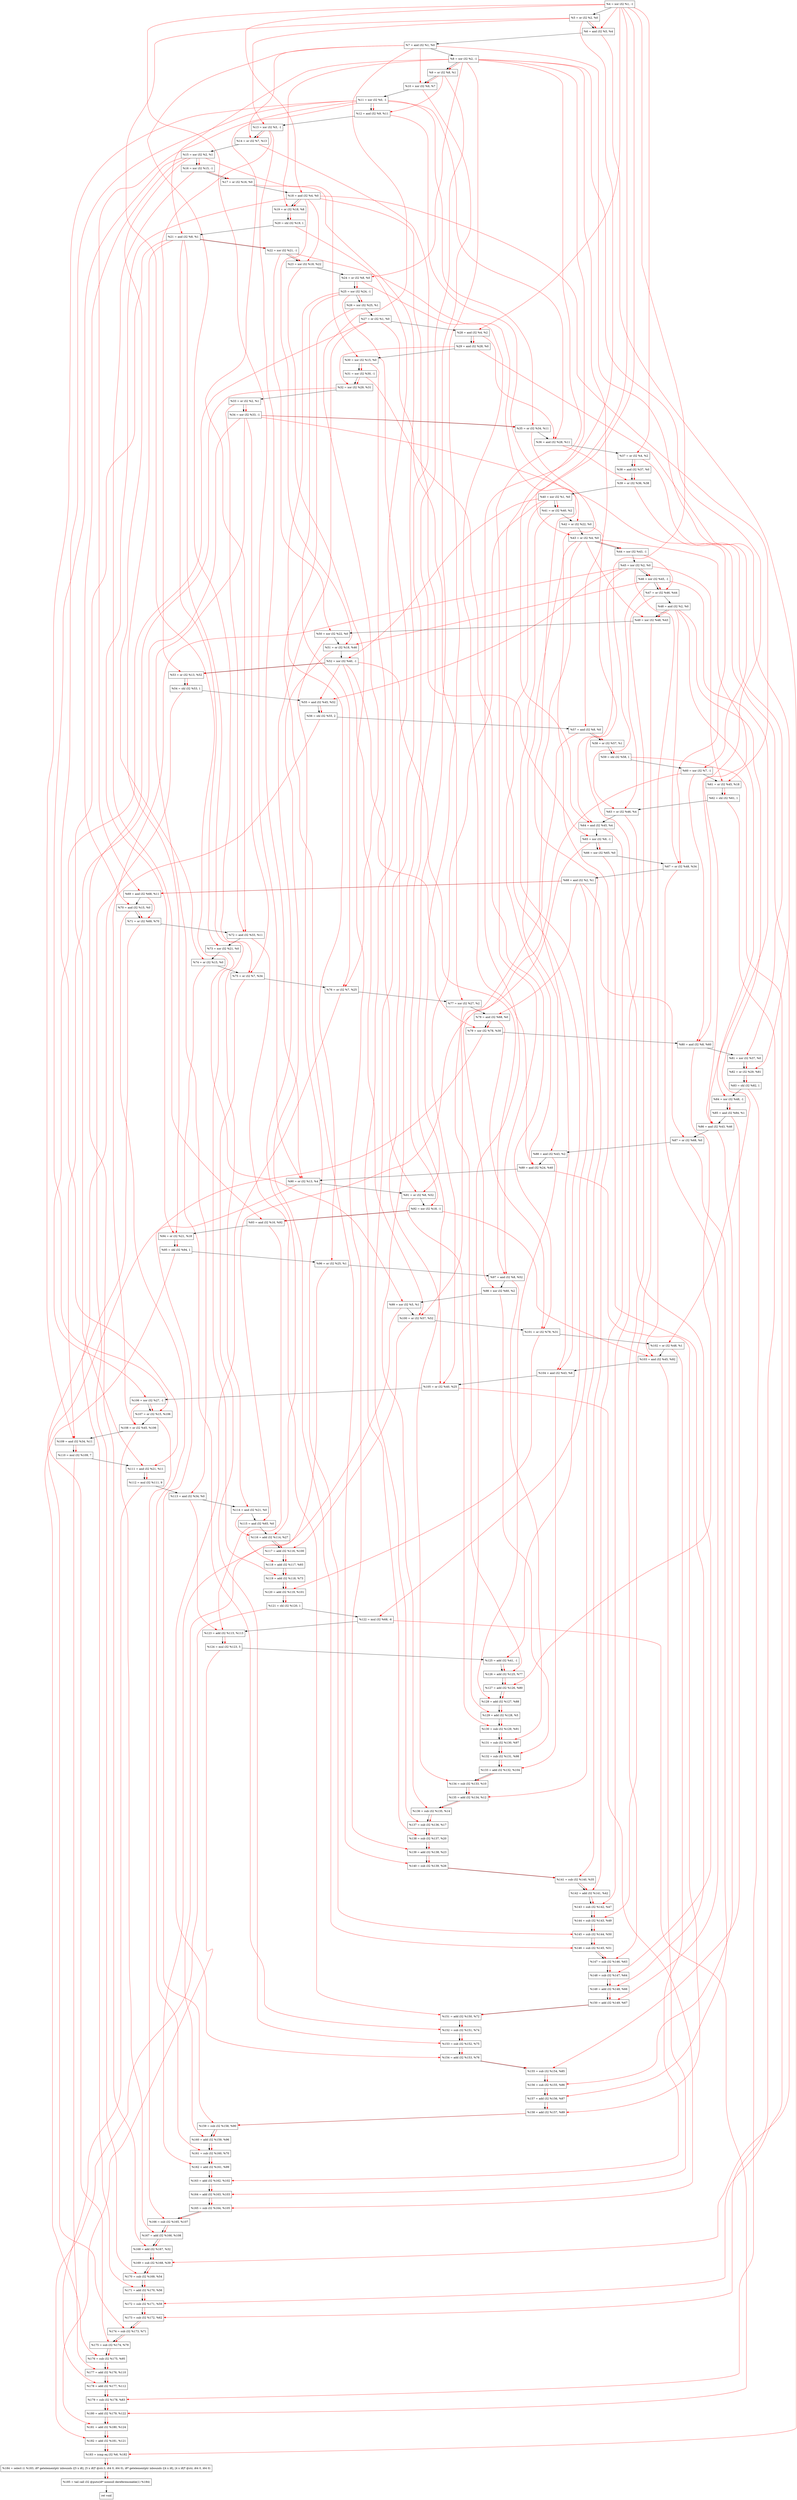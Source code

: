 digraph "DFG for'crackme' function" {
	Node0x194c930[shape=record, label="  %4 = xor i32 %1, -1"];
	Node0x194c9f0[shape=record, label="  %5 = or i32 %2, %0"];
	Node0x194ca60[shape=record, label="  %6 = and i32 %5, %4"];
	Node0x194cad0[shape=record, label="  %7 = and i32 %1, %0"];
	Node0x194cb40[shape=record, label="  %8 = xor i32 %2, -1"];
	Node0x194cbb0[shape=record, label="  %9 = or i32 %8, %1"];
	Node0x194cc20[shape=record, label="  %10 = xor i32 %9, %7"];
	Node0x194cc90[shape=record, label="  %11 = xor i32 %0, -1"];
	Node0x194cd00[shape=record, label="  %12 = and i32 %9, %11"];
	Node0x194cd70[shape=record, label="  %13 = xor i32 %5, -1"];
	Node0x194cde0[shape=record, label="  %14 = or i32 %7, %13"];
	Node0x194ce50[shape=record, label="  %15 = xor i32 %2, %1"];
	Node0x194cec0[shape=record, label="  %16 = xor i32 %15, -1"];
	Node0x194cf30[shape=record, label="  %17 = or i32 %16, %0"];
	Node0x194cfa0[shape=record, label="  %18 = and i32 %4, %0"];
	Node0x194d010[shape=record, label="  %19 = or i32 %18, %8"];
	Node0x194d080[shape=record, label="  %20 = shl i32 %19, 1"];
	Node0x194d0f0[shape=record, label="  %21 = and i32 %8, %1"];
	Node0x194d160[shape=record, label="  %22 = xor i32 %21, -1"];
	Node0x194d1d0[shape=record, label="  %23 = xor i32 %18, %22"];
	Node0x194d240[shape=record, label="  %24 = or i32 %8, %0"];
	Node0x194d2b0[shape=record, label="  %25 = xor i32 %24, -1"];
	Node0x194d320[shape=record, label="  %26 = xor i32 %25, %1"];
	Node0x194d390[shape=record, label="  %27 = or i32 %1, %0"];
	Node0x194d400[shape=record, label="  %28 = and i32 %4, %2"];
	Node0x194d470[shape=record, label="  %29 = and i32 %28, %0"];
	Node0x194d4e0[shape=record, label="  %30 = xor i32 %15, %0"];
	Node0x194d550[shape=record, label="  %31 = xor i32 %30, -1"];
	Node0x194d5c0[shape=record, label="  %32 = xor i32 %29, %31"];
	Node0x194d840[shape=record, label="  %33 = or i32 %2, %1"];
	Node0x194d8b0[shape=record, label="  %34 = xor i32 %33, -1"];
	Node0x194d920[shape=record, label="  %35 = or i32 %34, %11"];
	Node0x194d990[shape=record, label="  %36 = and i32 %28, %11"];
	Node0x194da00[shape=record, label="  %37 = or i32 %4, %2"];
	Node0x194da70[shape=record, label="  %38 = and i32 %37, %0"];
	Node0x194dae0[shape=record, label="  %39 = or i32 %36, %38"];
	Node0x194db50[shape=record, label="  %40 = xor i32 %1, %0"];
	Node0x194dbc0[shape=record, label="  %41 = or i32 %40, %2"];
	Node0x194dc30[shape=record, label="  %42 = or i32 %22, %0"];
	Node0x194dca0[shape=record, label="  %43 = or i32 %4, %0"];
	Node0x194dd10[shape=record, label="  %44 = xor i32 %43, -1"];
	Node0x194dd80[shape=record, label="  %45 = xor i32 %2, %0"];
	Node0x194ddf0[shape=record, label="  %46 = xor i32 %45, -1"];
	Node0x194de60[shape=record, label="  %47 = or i32 %46, %44"];
	Node0x194ded0[shape=record, label="  %48 = and i32 %2, %0"];
	Node0x194df40[shape=record, label="  %49 = xor i32 %48, %43"];
	Node0x194dfb0[shape=record, label="  %50 = xor i32 %22, %0"];
	Node0x194e020[shape=record, label="  %51 = or i32 %18, %46"];
	Node0x194e090[shape=record, label="  %52 = xor i32 %40, -1"];
	Node0x194e100[shape=record, label="  %53 = or i32 %13, %52"];
	Node0x194e170[shape=record, label="  %54 = shl i32 %53, 1"];
	Node0x194e1e0[shape=record, label="  %55 = and i32 %45, %52"];
	Node0x194e280[shape=record, label="  %56 = shl i32 %55, 2"];
	Node0x194e2f0[shape=record, label="  %57 = and i32 %8, %0"];
	Node0x194e360[shape=record, label="  %58 = or i32 %57, %1"];
	Node0x194e3d0[shape=record, label="  %59 = shl i32 %58, 1"];
	Node0x194e440[shape=record, label="  %60 = xor i32 %7, -1"];
	Node0x194e4b0[shape=record, label="  %61 = or i32 %45, %18"];
	Node0x194e520[shape=record, label="  %62 = shl i32 %61, 1"];
	Node0x194e590[shape=record, label="  %63 = or i32 %46, %4"];
	Node0x194e600[shape=record, label="  %64 = and i32 %45, %4"];
	Node0x194ea80[shape=record, label="  %65 = xor i32 %9, -1"];
	Node0x194eaf0[shape=record, label="  %66 = xor i32 %65, %0"];
	Node0x194eb60[shape=record, label="  %67 = or i32 %48, %34"];
	Node0x194ebd0[shape=record, label="  %68 = and i32 %2, %1"];
	Node0x194ec40[shape=record, label="  %69 = and i32 %68, %11"];
	Node0x194ecb0[shape=record, label="  %70 = and i32 %15, %0"];
	Node0x194ed20[shape=record, label="  %71 = or i32 %69, %70"];
	Node0x194ed90[shape=record, label="  %72 = and i32 %33, %11"];
	Node0x194ee00[shape=record, label="  %73 = xor i32 %21, %0"];
	Node0x194ee70[shape=record, label="  %74 = or i32 %15, %0"];
	Node0x194eee0[shape=record, label="  %75 = or i32 %7, %34"];
	Node0x194ef50[shape=record, label="  %76 = or i32 %7, %25"];
	Node0x194efc0[shape=record, label="  %77 = xor i32 %27, %2"];
	Node0x194f030[shape=record, label="  %78 = and i32 %68, %0"];
	Node0x194f0a0[shape=record, label="  %79 = xor i32 %78, %30"];
	Node0x194f110[shape=record, label="  %80 = and i32 %8, %60"];
	Node0x194f180[shape=record, label="  %81 = xor i32 %37, %0"];
	Node0x194f1f0[shape=record, label="  %82 = or i32 %29, %81"];
	Node0x194f260[shape=record, label="  %83 = shl i32 %82, 1"];
	Node0x194f2d0[shape=record, label="  %84 = xor i32 %48, -1"];
	Node0x194f340[shape=record, label="  %85 = and i32 %84, %1"];
	Node0x194f3b0[shape=record, label="  %86 = and i32 %43, %46"];
	Node0x194f420[shape=record, label="  %87 = or i32 %68, %0"];
	Node0x194f490[shape=record, label="  %88 = and i32 %43, %2"];
	Node0x194f500[shape=record, label="  %89 = and i32 %24, %40"];
	Node0x194f570[shape=record, label="  %90 = or i32 %13, %4"];
	Node0x194f5e0[shape=record, label="  %91 = or i32 %8, %52"];
	Node0x194f650[shape=record, label="  %92 = xor i32 %18, -1"];
	Node0x194f6c0[shape=record, label="  %93 = and i32 %16, %92"];
	Node0x194f730[shape=record, label="  %94 = or i32 %21, %18"];
	Node0x194f7a0[shape=record, label="  %95 = shl i32 %94, 1"];
	Node0x194f810[shape=record, label="  %96 = or i32 %25, %1"];
	Node0x194f880[shape=record, label="  %97 = and i32 %8, %52"];
	Node0x194f8f0[shape=record, label="  %98 = xor i32 %60, %2"];
	Node0x194f960[shape=record, label="  %99 = xor i32 %5, %1"];
	Node0x194f9d0[shape=record, label="  %100 = or i32 %57, %52"];
	Node0x194fa40[shape=record, label="  %101 = or i32 %78, %31"];
	Node0x194fab0[shape=record, label="  %102 = or i32 %48, %1"];
	Node0x194fb20[shape=record, label="  %103 = and i32 %45, %92"];
	Node0x194fb90[shape=record, label="  %104 = and i32 %43, %8"];
	Node0x194fc00[shape=record, label="  %105 = or i32 %40, %25"];
	Node0x194fc70[shape=record, label="  %106 = xor i32 %27, -1"];
	Node0x194fce0[shape=record, label="  %107 = or i32 %15, %106"];
	Node0x194fd50[shape=record, label="  %108 = or i32 %45, %106"];
	Node0x194fdc0[shape=record, label="  %109 = and i32 %34, %11"];
	Node0x194fe60[shape=record, label="  %110 = mul i32 %109, 7"];
	Node0x194fed0[shape=record, label="  %111 = and i32 %21, %11"];
	Node0x194ff70[shape=record, label="  %112 = mul i32 %111, 9"];
	Node0x194ffe0[shape=record, label="  %113 = and i32 %34, %0"];
	Node0x1950050[shape=record, label="  %114 = and i32 %21, %0"];
	Node0x19500c0[shape=record, label="  %115 = and i32 %65, %0"];
	Node0x1950130[shape=record, label="  %116 = add i32 %114, %27"];
	Node0x19501a0[shape=record, label="  %117 = add i32 %116, %100"];
	Node0x1950210[shape=record, label="  %118 = add i32 %117, %93"];
	Node0x1950280[shape=record, label="  %119 = add i32 %118, %73"];
	Node0x19502f0[shape=record, label="  %120 = add i32 %119, %101"];
	Node0x1950360[shape=record, label="  %121 = shl i32 %120, 1"];
	Node0x1950400[shape=record, label="  %122 = mul i32 %68, -6"];
	Node0x1950470[shape=record, label="  %123 = add i32 %115, %113"];
	Node0x1950510[shape=record, label="  %124 = mul i32 %123, 5"];
	Node0x1950580[shape=record, label="  %125 = add i32 %41, -1"];
	Node0x19505f0[shape=record, label="  %126 = add i32 %125, %77"];
	Node0x1950660[shape=record, label="  %127 = add i32 %126, %80"];
	Node0x19506d0[shape=record, label="  %128 = add i32 %127, %88"];
	Node0x1950f50[shape=record, label="  %129 = add i32 %128, %5"];
	Node0x1950fc0[shape=record, label="  %130 = sub i32 %129, %91"];
	Node0x1951030[shape=record, label="  %131 = sub i32 %130, %97"];
	Node0x19510a0[shape=record, label="  %132 = sub i32 %131, %98"];
	Node0x1951110[shape=record, label="  %133 = add i32 %132, %104"];
	Node0x1951180[shape=record, label="  %134 = sub i32 %133, %10"];
	Node0x19511f0[shape=record, label="  %135 = add i32 %134, %12"];
	Node0x1951260[shape=record, label="  %136 = sub i32 %135, %14"];
	Node0x19512d0[shape=record, label="  %137 = sub i32 %136, %17"];
	Node0x1951340[shape=record, label="  %138 = sub i32 %137, %20"];
	Node0x19513b0[shape=record, label="  %139 = add i32 %138, %23"];
	Node0x1951420[shape=record, label="  %140 = sub i32 %139, %26"];
	Node0x1951490[shape=record, label="  %141 = sub i32 %140, %35"];
	Node0x1951500[shape=record, label="  %142 = add i32 %141, %42"];
	Node0x1951570[shape=record, label="  %143 = sub i32 %142, %47"];
	Node0x19515e0[shape=record, label="  %144 = sub i32 %143, %49"];
	Node0x1951650[shape=record, label="  %145 = sub i32 %144, %50"];
	Node0x19516c0[shape=record, label="  %146 = sub i32 %145, %51"];
	Node0x1951730[shape=record, label="  %147 = sub i32 %146, %63"];
	Node0x19517a0[shape=record, label="  %148 = sub i32 %147, %64"];
	Node0x1951810[shape=record, label="  %149 = add i32 %148, %66"];
	Node0x1951880[shape=record, label="  %150 = add i32 %149, %67"];
	Node0x19518f0[shape=record, label="  %151 = add i32 %150, %72"];
	Node0x1951960[shape=record, label="  %152 = sub i32 %151, %74"];
	Node0x19519d0[shape=record, label="  %153 = sub i32 %152, %75"];
	Node0x1951a40[shape=record, label="  %154 = add i32 %153, %76"];
	Node0x1951ab0[shape=record, label="  %155 = sub i32 %154, %85"];
	Node0x1951b20[shape=record, label="  %156 = sub i32 %155, %86"];
	Node0x1951b90[shape=record, label="  %157 = add i32 %156, %87"];
	Node0x1951c00[shape=record, label="  %158 = add i32 %157, %89"];
	Node0x1951c70[shape=record, label="  %159 = sub i32 %158, %90"];
	Node0x1951ce0[shape=record, label="  %160 = add i32 %159, %96"];
	Node0x1951d50[shape=record, label="  %161 = sub i32 %160, %70"];
	Node0x1951dc0[shape=record, label="  %162 = add i32 %161, %99"];
	Node0x1951e30[shape=record, label="  %163 = add i32 %162, %102"];
	Node0x1951ea0[shape=record, label="  %164 = add i32 %163, %103"];
	Node0x1951f10[shape=record, label="  %165 = sub i32 %164, %105"];
	Node0x1951f80[shape=record, label="  %166 = sub i32 %165, %107"];
	Node0x1951ff0[shape=record, label="  %167 = add i32 %166, %108"];
	Node0x1952060[shape=record, label="  %168 = add i32 %167, %32"];
	Node0x19520d0[shape=record, label="  %169 = sub i32 %168, %39"];
	Node0x1952140[shape=record, label="  %170 = sub i32 %169, %54"];
	Node0x19521b0[shape=record, label="  %171 = add i32 %170, %56"];
	Node0x1952220[shape=record, label="  %172 = sub i32 %171, %59"];
	Node0x1952290[shape=record, label="  %173 = sub i32 %172, %62"];
	Node0x1952300[shape=record, label="  %174 = sub i32 %173, %71"];
	Node0x1952370[shape=record, label="  %175 = sub i32 %174, %79"];
	Node0x19523e0[shape=record, label="  %176 = sub i32 %175, %95"];
	Node0x1952450[shape=record, label="  %177 = add i32 %176, %110"];
	Node0x19524c0[shape=record, label="  %178 = add i32 %177, %112"];
	Node0x1952530[shape=record, label="  %179 = sub i32 %178, %83"];
	Node0x19525a0[shape=record, label="  %180 = add i32 %179, %122"];
	Node0x1952610[shape=record, label="  %181 = add i32 %180, %124"];
	Node0x1952680[shape=record, label="  %182 = add i32 %181, %121"];
	Node0x19526f0[shape=record, label="  %183 = icmp eq i32 %6, %182"];
	Node0x18ec268[shape=record, label="  %184 = select i1 %183, i8* getelementptr inbounds ([5 x i8], [5 x i8]* @str.3, i64 0, i64 0), i8* getelementptr inbounds ([4 x i8], [4 x i8]* @str, i64 0, i64 0)"];
	Node0x1952980[shape=record, label="  %185 = tail call i32 @puts(i8* nonnull dereferenceable(1) %184)"];
	Node0x19529d0[shape=record, label="  ret void"];
	Node0x194c930 -> Node0x194c9f0;
	Node0x194c9f0 -> Node0x194ca60;
	Node0x194ca60 -> Node0x194cad0;
	Node0x194cad0 -> Node0x194cb40;
	Node0x194cb40 -> Node0x194cbb0;
	Node0x194cbb0 -> Node0x194cc20;
	Node0x194cc20 -> Node0x194cc90;
	Node0x194cc90 -> Node0x194cd00;
	Node0x194cd00 -> Node0x194cd70;
	Node0x194cd70 -> Node0x194cde0;
	Node0x194cde0 -> Node0x194ce50;
	Node0x194ce50 -> Node0x194cec0;
	Node0x194cec0 -> Node0x194cf30;
	Node0x194cf30 -> Node0x194cfa0;
	Node0x194cfa0 -> Node0x194d010;
	Node0x194d010 -> Node0x194d080;
	Node0x194d080 -> Node0x194d0f0;
	Node0x194d0f0 -> Node0x194d160;
	Node0x194d160 -> Node0x194d1d0;
	Node0x194d1d0 -> Node0x194d240;
	Node0x194d240 -> Node0x194d2b0;
	Node0x194d2b0 -> Node0x194d320;
	Node0x194d320 -> Node0x194d390;
	Node0x194d390 -> Node0x194d400;
	Node0x194d400 -> Node0x194d470;
	Node0x194d470 -> Node0x194d4e0;
	Node0x194d4e0 -> Node0x194d550;
	Node0x194d550 -> Node0x194d5c0;
	Node0x194d5c0 -> Node0x194d840;
	Node0x194d840 -> Node0x194d8b0;
	Node0x194d8b0 -> Node0x194d920;
	Node0x194d920 -> Node0x194d990;
	Node0x194d990 -> Node0x194da00;
	Node0x194da00 -> Node0x194da70;
	Node0x194da70 -> Node0x194dae0;
	Node0x194dae0 -> Node0x194db50;
	Node0x194db50 -> Node0x194dbc0;
	Node0x194dbc0 -> Node0x194dc30;
	Node0x194dc30 -> Node0x194dca0;
	Node0x194dca0 -> Node0x194dd10;
	Node0x194dd10 -> Node0x194dd80;
	Node0x194dd80 -> Node0x194ddf0;
	Node0x194ddf0 -> Node0x194de60;
	Node0x194de60 -> Node0x194ded0;
	Node0x194ded0 -> Node0x194df40;
	Node0x194df40 -> Node0x194dfb0;
	Node0x194dfb0 -> Node0x194e020;
	Node0x194e020 -> Node0x194e090;
	Node0x194e090 -> Node0x194e100;
	Node0x194e100 -> Node0x194e170;
	Node0x194e170 -> Node0x194e1e0;
	Node0x194e1e0 -> Node0x194e280;
	Node0x194e280 -> Node0x194e2f0;
	Node0x194e2f0 -> Node0x194e360;
	Node0x194e360 -> Node0x194e3d0;
	Node0x194e3d0 -> Node0x194e440;
	Node0x194e440 -> Node0x194e4b0;
	Node0x194e4b0 -> Node0x194e520;
	Node0x194e520 -> Node0x194e590;
	Node0x194e590 -> Node0x194e600;
	Node0x194e600 -> Node0x194ea80;
	Node0x194ea80 -> Node0x194eaf0;
	Node0x194eaf0 -> Node0x194eb60;
	Node0x194eb60 -> Node0x194ebd0;
	Node0x194ebd0 -> Node0x194ec40;
	Node0x194ec40 -> Node0x194ecb0;
	Node0x194ecb0 -> Node0x194ed20;
	Node0x194ed20 -> Node0x194ed90;
	Node0x194ed90 -> Node0x194ee00;
	Node0x194ee00 -> Node0x194ee70;
	Node0x194ee70 -> Node0x194eee0;
	Node0x194eee0 -> Node0x194ef50;
	Node0x194ef50 -> Node0x194efc0;
	Node0x194efc0 -> Node0x194f030;
	Node0x194f030 -> Node0x194f0a0;
	Node0x194f0a0 -> Node0x194f110;
	Node0x194f110 -> Node0x194f180;
	Node0x194f180 -> Node0x194f1f0;
	Node0x194f1f0 -> Node0x194f260;
	Node0x194f260 -> Node0x194f2d0;
	Node0x194f2d0 -> Node0x194f340;
	Node0x194f340 -> Node0x194f3b0;
	Node0x194f3b0 -> Node0x194f420;
	Node0x194f420 -> Node0x194f490;
	Node0x194f490 -> Node0x194f500;
	Node0x194f500 -> Node0x194f570;
	Node0x194f570 -> Node0x194f5e0;
	Node0x194f5e0 -> Node0x194f650;
	Node0x194f650 -> Node0x194f6c0;
	Node0x194f6c0 -> Node0x194f730;
	Node0x194f730 -> Node0x194f7a0;
	Node0x194f7a0 -> Node0x194f810;
	Node0x194f810 -> Node0x194f880;
	Node0x194f880 -> Node0x194f8f0;
	Node0x194f8f0 -> Node0x194f960;
	Node0x194f960 -> Node0x194f9d0;
	Node0x194f9d0 -> Node0x194fa40;
	Node0x194fa40 -> Node0x194fab0;
	Node0x194fab0 -> Node0x194fb20;
	Node0x194fb20 -> Node0x194fb90;
	Node0x194fb90 -> Node0x194fc00;
	Node0x194fc00 -> Node0x194fc70;
	Node0x194fc70 -> Node0x194fce0;
	Node0x194fce0 -> Node0x194fd50;
	Node0x194fd50 -> Node0x194fdc0;
	Node0x194fdc0 -> Node0x194fe60;
	Node0x194fe60 -> Node0x194fed0;
	Node0x194fed0 -> Node0x194ff70;
	Node0x194ff70 -> Node0x194ffe0;
	Node0x194ffe0 -> Node0x1950050;
	Node0x1950050 -> Node0x19500c0;
	Node0x19500c0 -> Node0x1950130;
	Node0x1950130 -> Node0x19501a0;
	Node0x19501a0 -> Node0x1950210;
	Node0x1950210 -> Node0x1950280;
	Node0x1950280 -> Node0x19502f0;
	Node0x19502f0 -> Node0x1950360;
	Node0x1950360 -> Node0x1950400;
	Node0x1950400 -> Node0x1950470;
	Node0x1950470 -> Node0x1950510;
	Node0x1950510 -> Node0x1950580;
	Node0x1950580 -> Node0x19505f0;
	Node0x19505f0 -> Node0x1950660;
	Node0x1950660 -> Node0x19506d0;
	Node0x19506d0 -> Node0x1950f50;
	Node0x1950f50 -> Node0x1950fc0;
	Node0x1950fc0 -> Node0x1951030;
	Node0x1951030 -> Node0x19510a0;
	Node0x19510a0 -> Node0x1951110;
	Node0x1951110 -> Node0x1951180;
	Node0x1951180 -> Node0x19511f0;
	Node0x19511f0 -> Node0x1951260;
	Node0x1951260 -> Node0x19512d0;
	Node0x19512d0 -> Node0x1951340;
	Node0x1951340 -> Node0x19513b0;
	Node0x19513b0 -> Node0x1951420;
	Node0x1951420 -> Node0x1951490;
	Node0x1951490 -> Node0x1951500;
	Node0x1951500 -> Node0x1951570;
	Node0x1951570 -> Node0x19515e0;
	Node0x19515e0 -> Node0x1951650;
	Node0x1951650 -> Node0x19516c0;
	Node0x19516c0 -> Node0x1951730;
	Node0x1951730 -> Node0x19517a0;
	Node0x19517a0 -> Node0x1951810;
	Node0x1951810 -> Node0x1951880;
	Node0x1951880 -> Node0x19518f0;
	Node0x19518f0 -> Node0x1951960;
	Node0x1951960 -> Node0x19519d0;
	Node0x19519d0 -> Node0x1951a40;
	Node0x1951a40 -> Node0x1951ab0;
	Node0x1951ab0 -> Node0x1951b20;
	Node0x1951b20 -> Node0x1951b90;
	Node0x1951b90 -> Node0x1951c00;
	Node0x1951c00 -> Node0x1951c70;
	Node0x1951c70 -> Node0x1951ce0;
	Node0x1951ce0 -> Node0x1951d50;
	Node0x1951d50 -> Node0x1951dc0;
	Node0x1951dc0 -> Node0x1951e30;
	Node0x1951e30 -> Node0x1951ea0;
	Node0x1951ea0 -> Node0x1951f10;
	Node0x1951f10 -> Node0x1951f80;
	Node0x1951f80 -> Node0x1951ff0;
	Node0x1951ff0 -> Node0x1952060;
	Node0x1952060 -> Node0x19520d0;
	Node0x19520d0 -> Node0x1952140;
	Node0x1952140 -> Node0x19521b0;
	Node0x19521b0 -> Node0x1952220;
	Node0x1952220 -> Node0x1952290;
	Node0x1952290 -> Node0x1952300;
	Node0x1952300 -> Node0x1952370;
	Node0x1952370 -> Node0x19523e0;
	Node0x19523e0 -> Node0x1952450;
	Node0x1952450 -> Node0x19524c0;
	Node0x19524c0 -> Node0x1952530;
	Node0x1952530 -> Node0x19525a0;
	Node0x19525a0 -> Node0x1952610;
	Node0x1952610 -> Node0x1952680;
	Node0x1952680 -> Node0x19526f0;
	Node0x19526f0 -> Node0x18ec268;
	Node0x18ec268 -> Node0x1952980;
	Node0x1952980 -> Node0x19529d0;
edge [color=red]
	Node0x194c9f0 -> Node0x194ca60;
	Node0x194c930 -> Node0x194ca60;
	Node0x194cb40 -> Node0x194cbb0;
	Node0x194cbb0 -> Node0x194cc20;
	Node0x194cad0 -> Node0x194cc20;
	Node0x194cbb0 -> Node0x194cd00;
	Node0x194cc90 -> Node0x194cd00;
	Node0x194c9f0 -> Node0x194cd70;
	Node0x194cad0 -> Node0x194cde0;
	Node0x194cd70 -> Node0x194cde0;
	Node0x194ce50 -> Node0x194cec0;
	Node0x194cec0 -> Node0x194cf30;
	Node0x194c930 -> Node0x194cfa0;
	Node0x194cfa0 -> Node0x194d010;
	Node0x194cb40 -> Node0x194d010;
	Node0x194d010 -> Node0x194d080;
	Node0x194cb40 -> Node0x194d0f0;
	Node0x194d0f0 -> Node0x194d160;
	Node0x194cfa0 -> Node0x194d1d0;
	Node0x194d160 -> Node0x194d1d0;
	Node0x194cb40 -> Node0x194d240;
	Node0x194d240 -> Node0x194d2b0;
	Node0x194d2b0 -> Node0x194d320;
	Node0x194c930 -> Node0x194d400;
	Node0x194d400 -> Node0x194d470;
	Node0x194ce50 -> Node0x194d4e0;
	Node0x194d4e0 -> Node0x194d550;
	Node0x194d470 -> Node0x194d5c0;
	Node0x194d550 -> Node0x194d5c0;
	Node0x194d840 -> Node0x194d8b0;
	Node0x194d8b0 -> Node0x194d920;
	Node0x194cc90 -> Node0x194d920;
	Node0x194d400 -> Node0x194d990;
	Node0x194cc90 -> Node0x194d990;
	Node0x194c930 -> Node0x194da00;
	Node0x194da00 -> Node0x194da70;
	Node0x194d990 -> Node0x194dae0;
	Node0x194da70 -> Node0x194dae0;
	Node0x194db50 -> Node0x194dbc0;
	Node0x194d160 -> Node0x194dc30;
	Node0x194c930 -> Node0x194dca0;
	Node0x194dca0 -> Node0x194dd10;
	Node0x194dd80 -> Node0x194ddf0;
	Node0x194ddf0 -> Node0x194de60;
	Node0x194dd10 -> Node0x194de60;
	Node0x194ded0 -> Node0x194df40;
	Node0x194dca0 -> Node0x194df40;
	Node0x194d160 -> Node0x194dfb0;
	Node0x194cfa0 -> Node0x194e020;
	Node0x194ddf0 -> Node0x194e020;
	Node0x194db50 -> Node0x194e090;
	Node0x194cd70 -> Node0x194e100;
	Node0x194e090 -> Node0x194e100;
	Node0x194e100 -> Node0x194e170;
	Node0x194dd80 -> Node0x194e1e0;
	Node0x194e090 -> Node0x194e1e0;
	Node0x194e1e0 -> Node0x194e280;
	Node0x194cb40 -> Node0x194e2f0;
	Node0x194e2f0 -> Node0x194e360;
	Node0x194e360 -> Node0x194e3d0;
	Node0x194cad0 -> Node0x194e440;
	Node0x194dd80 -> Node0x194e4b0;
	Node0x194cfa0 -> Node0x194e4b0;
	Node0x194e4b0 -> Node0x194e520;
	Node0x194ddf0 -> Node0x194e590;
	Node0x194c930 -> Node0x194e590;
	Node0x194dd80 -> Node0x194e600;
	Node0x194c930 -> Node0x194e600;
	Node0x194cbb0 -> Node0x194ea80;
	Node0x194ea80 -> Node0x194eaf0;
	Node0x194ded0 -> Node0x194eb60;
	Node0x194d8b0 -> Node0x194eb60;
	Node0x194ebd0 -> Node0x194ec40;
	Node0x194cc90 -> Node0x194ec40;
	Node0x194ce50 -> Node0x194ecb0;
	Node0x194ec40 -> Node0x194ed20;
	Node0x194ecb0 -> Node0x194ed20;
	Node0x194d840 -> Node0x194ed90;
	Node0x194cc90 -> Node0x194ed90;
	Node0x194d0f0 -> Node0x194ee00;
	Node0x194ce50 -> Node0x194ee70;
	Node0x194cad0 -> Node0x194eee0;
	Node0x194d8b0 -> Node0x194eee0;
	Node0x194cad0 -> Node0x194ef50;
	Node0x194d2b0 -> Node0x194ef50;
	Node0x194d390 -> Node0x194efc0;
	Node0x194ebd0 -> Node0x194f030;
	Node0x194f030 -> Node0x194f0a0;
	Node0x194d4e0 -> Node0x194f0a0;
	Node0x194cb40 -> Node0x194f110;
	Node0x194e440 -> Node0x194f110;
	Node0x194da00 -> Node0x194f180;
	Node0x194d470 -> Node0x194f1f0;
	Node0x194f180 -> Node0x194f1f0;
	Node0x194f1f0 -> Node0x194f260;
	Node0x194ded0 -> Node0x194f2d0;
	Node0x194f2d0 -> Node0x194f340;
	Node0x194dca0 -> Node0x194f3b0;
	Node0x194ddf0 -> Node0x194f3b0;
	Node0x194ebd0 -> Node0x194f420;
	Node0x194dca0 -> Node0x194f490;
	Node0x194d240 -> Node0x194f500;
	Node0x194db50 -> Node0x194f500;
	Node0x194cd70 -> Node0x194f570;
	Node0x194c930 -> Node0x194f570;
	Node0x194cb40 -> Node0x194f5e0;
	Node0x194e090 -> Node0x194f5e0;
	Node0x194cfa0 -> Node0x194f650;
	Node0x194cec0 -> Node0x194f6c0;
	Node0x194f650 -> Node0x194f6c0;
	Node0x194d0f0 -> Node0x194f730;
	Node0x194cfa0 -> Node0x194f730;
	Node0x194f730 -> Node0x194f7a0;
	Node0x194d2b0 -> Node0x194f810;
	Node0x194cb40 -> Node0x194f880;
	Node0x194e090 -> Node0x194f880;
	Node0x194e440 -> Node0x194f8f0;
	Node0x194c9f0 -> Node0x194f960;
	Node0x194e2f0 -> Node0x194f9d0;
	Node0x194e090 -> Node0x194f9d0;
	Node0x194f030 -> Node0x194fa40;
	Node0x194d550 -> Node0x194fa40;
	Node0x194ded0 -> Node0x194fab0;
	Node0x194dd80 -> Node0x194fb20;
	Node0x194f650 -> Node0x194fb20;
	Node0x194dca0 -> Node0x194fb90;
	Node0x194cb40 -> Node0x194fb90;
	Node0x194db50 -> Node0x194fc00;
	Node0x194d2b0 -> Node0x194fc00;
	Node0x194d390 -> Node0x194fc70;
	Node0x194ce50 -> Node0x194fce0;
	Node0x194fc70 -> Node0x194fce0;
	Node0x194dd80 -> Node0x194fd50;
	Node0x194fc70 -> Node0x194fd50;
	Node0x194d8b0 -> Node0x194fdc0;
	Node0x194cc90 -> Node0x194fdc0;
	Node0x194fdc0 -> Node0x194fe60;
	Node0x194d0f0 -> Node0x194fed0;
	Node0x194cc90 -> Node0x194fed0;
	Node0x194fed0 -> Node0x194ff70;
	Node0x194d8b0 -> Node0x194ffe0;
	Node0x194d0f0 -> Node0x1950050;
	Node0x194ea80 -> Node0x19500c0;
	Node0x1950050 -> Node0x1950130;
	Node0x194d390 -> Node0x1950130;
	Node0x1950130 -> Node0x19501a0;
	Node0x194f9d0 -> Node0x19501a0;
	Node0x19501a0 -> Node0x1950210;
	Node0x194f6c0 -> Node0x1950210;
	Node0x1950210 -> Node0x1950280;
	Node0x194ee00 -> Node0x1950280;
	Node0x1950280 -> Node0x19502f0;
	Node0x194fa40 -> Node0x19502f0;
	Node0x19502f0 -> Node0x1950360;
	Node0x194ebd0 -> Node0x1950400;
	Node0x19500c0 -> Node0x1950470;
	Node0x194ffe0 -> Node0x1950470;
	Node0x1950470 -> Node0x1950510;
	Node0x194dbc0 -> Node0x1950580;
	Node0x1950580 -> Node0x19505f0;
	Node0x194efc0 -> Node0x19505f0;
	Node0x19505f0 -> Node0x1950660;
	Node0x194f110 -> Node0x1950660;
	Node0x1950660 -> Node0x19506d0;
	Node0x194f490 -> Node0x19506d0;
	Node0x19506d0 -> Node0x1950f50;
	Node0x194c9f0 -> Node0x1950f50;
	Node0x1950f50 -> Node0x1950fc0;
	Node0x194f5e0 -> Node0x1950fc0;
	Node0x1950fc0 -> Node0x1951030;
	Node0x194f880 -> Node0x1951030;
	Node0x1951030 -> Node0x19510a0;
	Node0x194f8f0 -> Node0x19510a0;
	Node0x19510a0 -> Node0x1951110;
	Node0x194fb90 -> Node0x1951110;
	Node0x1951110 -> Node0x1951180;
	Node0x194cc20 -> Node0x1951180;
	Node0x1951180 -> Node0x19511f0;
	Node0x194cd00 -> Node0x19511f0;
	Node0x19511f0 -> Node0x1951260;
	Node0x194cde0 -> Node0x1951260;
	Node0x1951260 -> Node0x19512d0;
	Node0x194cf30 -> Node0x19512d0;
	Node0x19512d0 -> Node0x1951340;
	Node0x194d080 -> Node0x1951340;
	Node0x1951340 -> Node0x19513b0;
	Node0x194d1d0 -> Node0x19513b0;
	Node0x19513b0 -> Node0x1951420;
	Node0x194d320 -> Node0x1951420;
	Node0x1951420 -> Node0x1951490;
	Node0x194d920 -> Node0x1951490;
	Node0x1951490 -> Node0x1951500;
	Node0x194dc30 -> Node0x1951500;
	Node0x1951500 -> Node0x1951570;
	Node0x194de60 -> Node0x1951570;
	Node0x1951570 -> Node0x19515e0;
	Node0x194df40 -> Node0x19515e0;
	Node0x19515e0 -> Node0x1951650;
	Node0x194dfb0 -> Node0x1951650;
	Node0x1951650 -> Node0x19516c0;
	Node0x194e020 -> Node0x19516c0;
	Node0x19516c0 -> Node0x1951730;
	Node0x194e590 -> Node0x1951730;
	Node0x1951730 -> Node0x19517a0;
	Node0x194e600 -> Node0x19517a0;
	Node0x19517a0 -> Node0x1951810;
	Node0x194eaf0 -> Node0x1951810;
	Node0x1951810 -> Node0x1951880;
	Node0x194eb60 -> Node0x1951880;
	Node0x1951880 -> Node0x19518f0;
	Node0x194ed90 -> Node0x19518f0;
	Node0x19518f0 -> Node0x1951960;
	Node0x194ee70 -> Node0x1951960;
	Node0x1951960 -> Node0x19519d0;
	Node0x194eee0 -> Node0x19519d0;
	Node0x19519d0 -> Node0x1951a40;
	Node0x194ef50 -> Node0x1951a40;
	Node0x1951a40 -> Node0x1951ab0;
	Node0x194f340 -> Node0x1951ab0;
	Node0x1951ab0 -> Node0x1951b20;
	Node0x194f3b0 -> Node0x1951b20;
	Node0x1951b20 -> Node0x1951b90;
	Node0x194f420 -> Node0x1951b90;
	Node0x1951b90 -> Node0x1951c00;
	Node0x194f500 -> Node0x1951c00;
	Node0x1951c00 -> Node0x1951c70;
	Node0x194f570 -> Node0x1951c70;
	Node0x1951c70 -> Node0x1951ce0;
	Node0x194f810 -> Node0x1951ce0;
	Node0x1951ce0 -> Node0x1951d50;
	Node0x194ecb0 -> Node0x1951d50;
	Node0x1951d50 -> Node0x1951dc0;
	Node0x194f960 -> Node0x1951dc0;
	Node0x1951dc0 -> Node0x1951e30;
	Node0x194fab0 -> Node0x1951e30;
	Node0x1951e30 -> Node0x1951ea0;
	Node0x194fb20 -> Node0x1951ea0;
	Node0x1951ea0 -> Node0x1951f10;
	Node0x194fc00 -> Node0x1951f10;
	Node0x1951f10 -> Node0x1951f80;
	Node0x194fce0 -> Node0x1951f80;
	Node0x1951f80 -> Node0x1951ff0;
	Node0x194fd50 -> Node0x1951ff0;
	Node0x1951ff0 -> Node0x1952060;
	Node0x194d5c0 -> Node0x1952060;
	Node0x1952060 -> Node0x19520d0;
	Node0x194dae0 -> Node0x19520d0;
	Node0x19520d0 -> Node0x1952140;
	Node0x194e170 -> Node0x1952140;
	Node0x1952140 -> Node0x19521b0;
	Node0x194e280 -> Node0x19521b0;
	Node0x19521b0 -> Node0x1952220;
	Node0x194e3d0 -> Node0x1952220;
	Node0x1952220 -> Node0x1952290;
	Node0x194e520 -> Node0x1952290;
	Node0x1952290 -> Node0x1952300;
	Node0x194ed20 -> Node0x1952300;
	Node0x1952300 -> Node0x1952370;
	Node0x194f0a0 -> Node0x1952370;
	Node0x1952370 -> Node0x19523e0;
	Node0x194f7a0 -> Node0x19523e0;
	Node0x19523e0 -> Node0x1952450;
	Node0x194fe60 -> Node0x1952450;
	Node0x1952450 -> Node0x19524c0;
	Node0x194ff70 -> Node0x19524c0;
	Node0x19524c0 -> Node0x1952530;
	Node0x194f260 -> Node0x1952530;
	Node0x1952530 -> Node0x19525a0;
	Node0x1950400 -> Node0x19525a0;
	Node0x19525a0 -> Node0x1952610;
	Node0x1950510 -> Node0x1952610;
	Node0x1952610 -> Node0x1952680;
	Node0x1950360 -> Node0x1952680;
	Node0x194ca60 -> Node0x19526f0;
	Node0x1952680 -> Node0x19526f0;
	Node0x19526f0 -> Node0x18ec268;
	Node0x18ec268 -> Node0x1952980;
}
